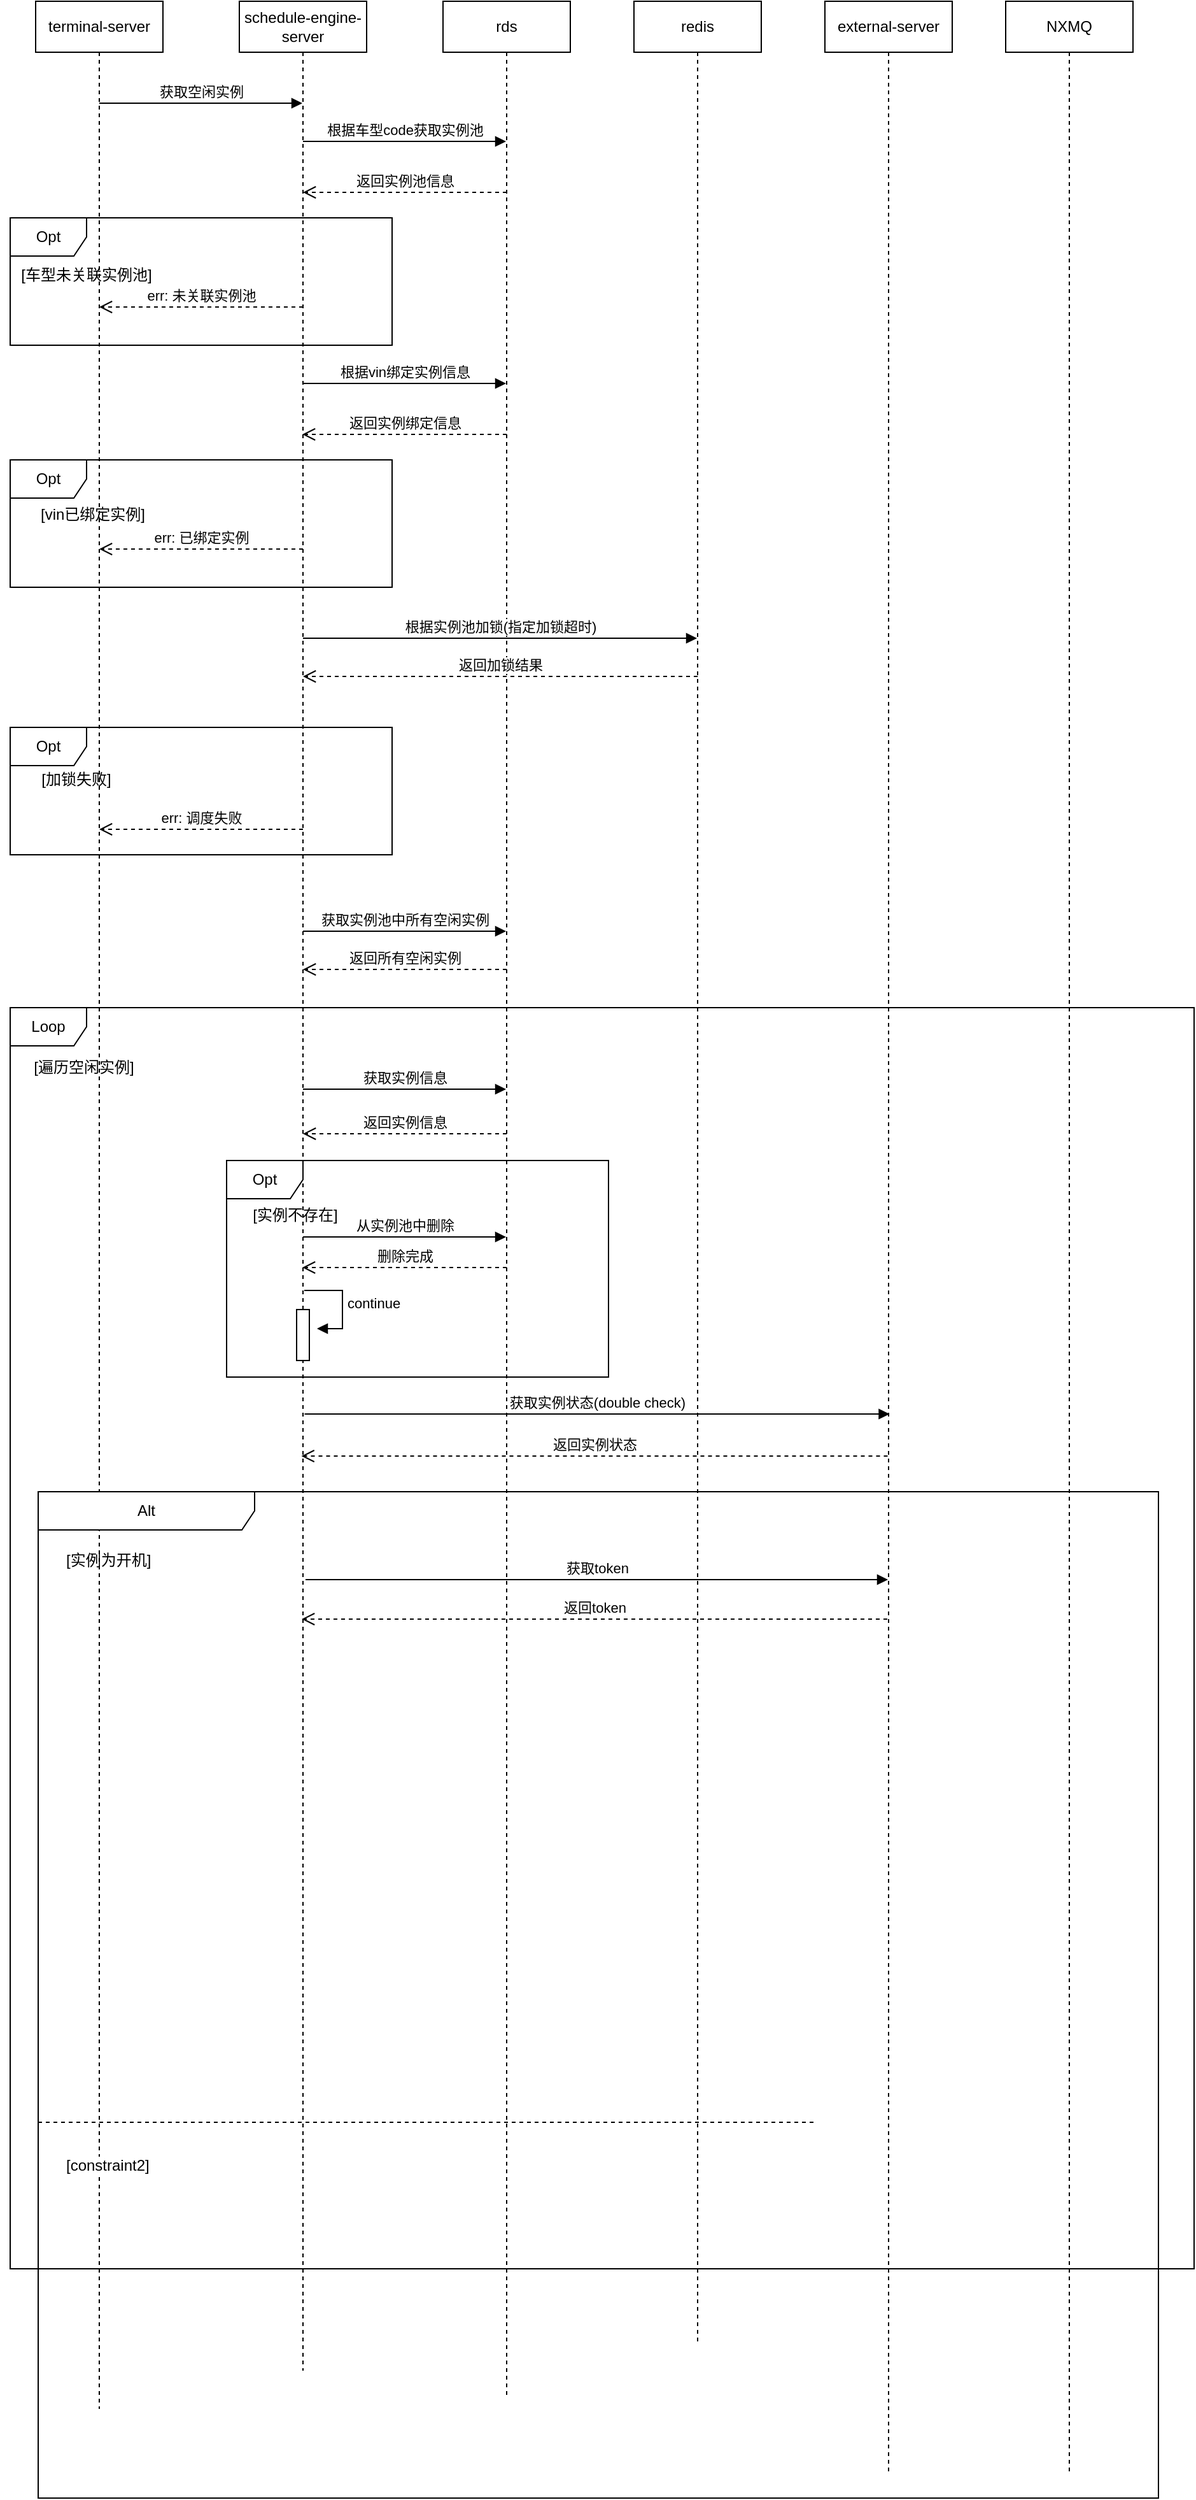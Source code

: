 <mxfile version="22.1.18" type="github">
  <diagram name="第 1 页" id="utaUb1hikNe-R4by6aC9">
    <mxGraphModel dx="1434" dy="739" grid="1" gridSize="10" guides="1" tooltips="1" connect="1" arrows="1" fold="1" page="1" pageScale="1" pageWidth="827" pageHeight="1169" math="0" shadow="0">
      <root>
        <mxCell id="0" />
        <mxCell id="1" parent="0" />
        <mxCell id="3vtuyOY_48mwyPg-2Erm-1" value="terminal-server" style="shape=umlLifeline;perimeter=lifelinePerimeter;whiteSpace=wrap;html=1;container=1;dropTarget=0;collapsible=0;recursiveResize=0;outlineConnect=0;portConstraint=eastwest;newEdgeStyle={&quot;curved&quot;:0,&quot;rounded&quot;:0};" vertex="1" parent="1">
          <mxGeometry x="80" y="80" width="100" height="1890" as="geometry" />
        </mxCell>
        <mxCell id="3vtuyOY_48mwyPg-2Erm-5" value="schedule-engine-server" style="shape=umlLifeline;perimeter=lifelinePerimeter;whiteSpace=wrap;html=1;container=1;dropTarget=0;collapsible=0;recursiveResize=0;outlineConnect=0;portConstraint=eastwest;newEdgeStyle={&quot;curved&quot;:0,&quot;rounded&quot;:0};" vertex="1" parent="1">
          <mxGeometry x="240" y="80" width="100" height="1860" as="geometry" />
        </mxCell>
        <mxCell id="3vtuyOY_48mwyPg-2Erm-6" value="rds" style="shape=umlLifeline;perimeter=lifelinePerimeter;whiteSpace=wrap;html=1;container=1;dropTarget=0;collapsible=0;recursiveResize=0;outlineConnect=0;portConstraint=eastwest;newEdgeStyle={&quot;curved&quot;:0,&quot;rounded&quot;:0};" vertex="1" parent="1">
          <mxGeometry x="400" y="80" width="100" height="1880" as="geometry" />
        </mxCell>
        <mxCell id="3vtuyOY_48mwyPg-2Erm-7" value="redis" style="shape=umlLifeline;perimeter=lifelinePerimeter;whiteSpace=wrap;html=1;container=1;dropTarget=0;collapsible=0;recursiveResize=0;outlineConnect=0;portConstraint=eastwest;newEdgeStyle={&quot;curved&quot;:0,&quot;rounded&quot;:0};" vertex="1" parent="1">
          <mxGeometry x="550" y="80" width="100" height="1840" as="geometry" />
        </mxCell>
        <mxCell id="3vtuyOY_48mwyPg-2Erm-8" value="external-server" style="shape=umlLifeline;perimeter=lifelinePerimeter;whiteSpace=wrap;html=1;container=1;dropTarget=0;collapsible=0;recursiveResize=0;outlineConnect=0;portConstraint=eastwest;newEdgeStyle={&quot;curved&quot;:0,&quot;rounded&quot;:0};" vertex="1" parent="1">
          <mxGeometry x="700" y="80" width="100" height="1940" as="geometry" />
        </mxCell>
        <mxCell id="3vtuyOY_48mwyPg-2Erm-9" value="获取空闲实例" style="html=1;verticalAlign=bottom;endArrow=block;curved=0;rounded=0;" edge="1" parent="1" target="3vtuyOY_48mwyPg-2Erm-5">
          <mxGeometry width="80" relative="1" as="geometry">
            <mxPoint x="130" y="160" as="sourcePoint" />
            <mxPoint x="210" y="160" as="targetPoint" />
          </mxGeometry>
        </mxCell>
        <mxCell id="3vtuyOY_48mwyPg-2Erm-11" value="根据车型code获取实例池" style="html=1;verticalAlign=bottom;endArrow=block;curved=0;rounded=0;" edge="1" parent="1" target="3vtuyOY_48mwyPg-2Erm-6">
          <mxGeometry width="80" relative="1" as="geometry">
            <mxPoint x="290" y="190" as="sourcePoint" />
            <mxPoint x="370" y="190" as="targetPoint" />
          </mxGeometry>
        </mxCell>
        <mxCell id="3vtuyOY_48mwyPg-2Erm-12" value="返回实例池信息" style="html=1;verticalAlign=bottom;endArrow=open;dashed=1;endSize=8;curved=0;rounded=0;" edge="1" parent="1" target="3vtuyOY_48mwyPg-2Erm-5">
          <mxGeometry relative="1" as="geometry">
            <mxPoint x="450" y="230" as="sourcePoint" />
            <mxPoint x="370" y="230" as="targetPoint" />
          </mxGeometry>
        </mxCell>
        <mxCell id="3vtuyOY_48mwyPg-2Erm-13" value="Opt" style="shape=umlFrame;whiteSpace=wrap;html=1;pointerEvents=0;" vertex="1" parent="1">
          <mxGeometry x="60" y="250" width="300" height="100" as="geometry" />
        </mxCell>
        <mxCell id="3vtuyOY_48mwyPg-2Erm-14" value="[车型未关联实例池]" style="text;html=1;strokeColor=none;fillColor=none;align=center;verticalAlign=middle;whiteSpace=wrap;rounded=0;" vertex="1" parent="1">
          <mxGeometry x="60" y="280" width="120" height="30" as="geometry" />
        </mxCell>
        <mxCell id="3vtuyOY_48mwyPg-2Erm-16" value="err: 未关联实例池" style="html=1;verticalAlign=bottom;endArrow=open;dashed=1;endSize=8;curved=0;rounded=0;" edge="1" parent="1" target="3vtuyOY_48mwyPg-2Erm-1">
          <mxGeometry x="-0.003" relative="1" as="geometry">
            <mxPoint x="290" y="320" as="sourcePoint" />
            <mxPoint x="210" y="320" as="targetPoint" />
            <mxPoint as="offset" />
          </mxGeometry>
        </mxCell>
        <mxCell id="3vtuyOY_48mwyPg-2Erm-17" value="根据vin绑定实例信息" style="html=1;verticalAlign=bottom;endArrow=block;curved=0;rounded=0;" edge="1" parent="1" target="3vtuyOY_48mwyPg-2Erm-6">
          <mxGeometry x="0.003" width="80" relative="1" as="geometry">
            <mxPoint x="290" y="380" as="sourcePoint" />
            <mxPoint x="370" y="380" as="targetPoint" />
            <mxPoint as="offset" />
          </mxGeometry>
        </mxCell>
        <mxCell id="3vtuyOY_48mwyPg-2Erm-18" value="返回实例绑定信息" style="html=1;verticalAlign=bottom;endArrow=open;dashed=1;endSize=8;curved=0;rounded=0;" edge="1" parent="1">
          <mxGeometry relative="1" as="geometry">
            <mxPoint x="450" y="420" as="sourcePoint" />
            <mxPoint x="289.5" y="420" as="targetPoint" />
          </mxGeometry>
        </mxCell>
        <mxCell id="3vtuyOY_48mwyPg-2Erm-19" value="Opt" style="shape=umlFrame;whiteSpace=wrap;html=1;pointerEvents=0;" vertex="1" parent="1">
          <mxGeometry x="60" y="440" width="300" height="100" as="geometry" />
        </mxCell>
        <mxCell id="3vtuyOY_48mwyPg-2Erm-20" value="[vin已绑定实例]" style="text;html=1;strokeColor=none;fillColor=none;align=center;verticalAlign=middle;whiteSpace=wrap;rounded=0;" vertex="1" parent="1">
          <mxGeometry x="65" y="468" width="120" height="30" as="geometry" />
        </mxCell>
        <mxCell id="3vtuyOY_48mwyPg-2Erm-21" value="err: 已绑定实例" style="html=1;verticalAlign=bottom;endArrow=open;dashed=1;endSize=8;curved=0;rounded=0;" edge="1" parent="1">
          <mxGeometry x="-0.003" relative="1" as="geometry">
            <mxPoint x="290" y="510" as="sourcePoint" />
            <mxPoint x="130" y="510" as="targetPoint" />
            <mxPoint as="offset" />
          </mxGeometry>
        </mxCell>
        <mxCell id="3vtuyOY_48mwyPg-2Erm-22" value="根据实例池加锁(指定加锁超时)" style="html=1;verticalAlign=bottom;endArrow=block;curved=0;rounded=0;" edge="1" parent="1" target="3vtuyOY_48mwyPg-2Erm-7">
          <mxGeometry width="80" relative="1" as="geometry">
            <mxPoint x="290" y="580" as="sourcePoint" />
            <mxPoint x="370" y="580" as="targetPoint" />
          </mxGeometry>
        </mxCell>
        <mxCell id="3vtuyOY_48mwyPg-2Erm-23" value="返回加锁结果" style="html=1;verticalAlign=bottom;endArrow=open;dashed=1;endSize=8;curved=0;rounded=0;" edge="1" parent="1" target="3vtuyOY_48mwyPg-2Erm-5">
          <mxGeometry relative="1" as="geometry">
            <mxPoint x="600" y="610" as="sourcePoint" />
            <mxPoint x="520" y="610" as="targetPoint" />
          </mxGeometry>
        </mxCell>
        <mxCell id="3vtuyOY_48mwyPg-2Erm-25" value="Opt" style="shape=umlFrame;whiteSpace=wrap;html=1;pointerEvents=0;" vertex="1" parent="1">
          <mxGeometry x="60" y="650" width="300" height="100" as="geometry" />
        </mxCell>
        <mxCell id="3vtuyOY_48mwyPg-2Erm-26" value="[加锁失败]" style="text;html=1;strokeColor=none;fillColor=none;align=center;verticalAlign=middle;whiteSpace=wrap;rounded=0;" vertex="1" parent="1">
          <mxGeometry x="52" y="676" width="120" height="30" as="geometry" />
        </mxCell>
        <mxCell id="3vtuyOY_48mwyPg-2Erm-27" value="err: 调度失败" style="html=1;verticalAlign=bottom;endArrow=open;dashed=1;endSize=8;curved=0;rounded=0;" edge="1" parent="1">
          <mxGeometry x="-0.003" relative="1" as="geometry">
            <mxPoint x="290" y="730" as="sourcePoint" />
            <mxPoint x="130" y="730" as="targetPoint" />
            <mxPoint as="offset" />
          </mxGeometry>
        </mxCell>
        <mxCell id="3vtuyOY_48mwyPg-2Erm-28" value="获取实例池中所有空闲实例" style="html=1;verticalAlign=bottom;endArrow=block;curved=0;rounded=0;" edge="1" parent="1" target="3vtuyOY_48mwyPg-2Erm-6">
          <mxGeometry width="80" relative="1" as="geometry">
            <mxPoint x="290" y="810" as="sourcePoint" />
            <mxPoint x="370" y="810" as="targetPoint" />
          </mxGeometry>
        </mxCell>
        <mxCell id="3vtuyOY_48mwyPg-2Erm-29" value="返回所有空闲实例" style="html=1;verticalAlign=bottom;endArrow=open;dashed=1;endSize=8;curved=0;rounded=0;" edge="1" parent="1" target="3vtuyOY_48mwyPg-2Erm-5">
          <mxGeometry relative="1" as="geometry">
            <mxPoint x="450" y="840" as="sourcePoint" />
            <mxPoint x="370" y="840" as="targetPoint" />
          </mxGeometry>
        </mxCell>
        <mxCell id="3vtuyOY_48mwyPg-2Erm-30" value="Loop" style="shape=umlFrame;whiteSpace=wrap;html=1;pointerEvents=0;" vertex="1" parent="1">
          <mxGeometry x="60" y="870" width="930" height="990" as="geometry" />
        </mxCell>
        <mxCell id="3vtuyOY_48mwyPg-2Erm-32" value="[遍历空闲实例]" style="text;html=1;strokeColor=none;fillColor=none;align=center;verticalAlign=middle;whiteSpace=wrap;rounded=0;" vertex="1" parent="1">
          <mxGeometry x="70" y="902" width="96" height="30" as="geometry" />
        </mxCell>
        <mxCell id="3vtuyOY_48mwyPg-2Erm-33" value="获取实例状态(double check)" style="html=1;verticalAlign=bottom;endArrow=block;curved=0;rounded=0;" edge="1" parent="1">
          <mxGeometry width="80" relative="1" as="geometry">
            <mxPoint x="291.25" y="1189" as="sourcePoint" />
            <mxPoint x="750.75" y="1189" as="targetPoint" />
          </mxGeometry>
        </mxCell>
        <mxCell id="3vtuyOY_48mwyPg-2Erm-34" value="返回实例状态" style="html=1;verticalAlign=bottom;endArrow=open;dashed=1;endSize=8;curved=0;rounded=0;" edge="1" parent="1">
          <mxGeometry relative="1" as="geometry">
            <mxPoint x="749.25" y="1222" as="sourcePoint" />
            <mxPoint x="288.75" y="1222" as="targetPoint" />
          </mxGeometry>
        </mxCell>
        <mxCell id="3vtuyOY_48mwyPg-2Erm-35" value="Alt" style="shape=umlFrame;whiteSpace=wrap;html=1;pointerEvents=0;recursiveResize=0;container=1;collapsible=0;width=170;" vertex="1" parent="1">
          <mxGeometry x="82" y="1250" width="880" height="790" as="geometry" />
        </mxCell>
        <mxCell id="3vtuyOY_48mwyPg-2Erm-36" value="[实例为开机]" style="text;html=1;" vertex="1" parent="3vtuyOY_48mwyPg-2Erm-35">
          <mxGeometry width="100" height="20" relative="1" as="geometry">
            <mxPoint x="20" y="40" as="offset" />
          </mxGeometry>
        </mxCell>
        <mxCell id="3vtuyOY_48mwyPg-2Erm-37" value="[constraint2]" style="line;strokeWidth=1;dashed=1;labelPosition=center;verticalLabelPosition=bottom;align=left;verticalAlign=top;spacingLeft=20;spacingTop=15;html=1;whiteSpace=wrap;" vertex="1" parent="3vtuyOY_48mwyPg-2Erm-35">
          <mxGeometry y="490" width="610" height="10" as="geometry" />
        </mxCell>
        <mxCell id="3vtuyOY_48mwyPg-2Erm-41" value="获取token" style="html=1;verticalAlign=bottom;endArrow=block;curved=0;rounded=0;" edge="1" parent="3vtuyOY_48mwyPg-2Erm-35">
          <mxGeometry width="80" relative="1" as="geometry">
            <mxPoint x="210" y="69" as="sourcePoint" />
            <mxPoint x="667.5" y="69" as="targetPoint" />
          </mxGeometry>
        </mxCell>
        <mxCell id="3vtuyOY_48mwyPg-2Erm-42" value="返回token" style="html=1;verticalAlign=bottom;endArrow=open;dashed=1;endSize=8;curved=0;rounded=0;" edge="1" parent="3vtuyOY_48mwyPg-2Erm-35">
          <mxGeometry relative="1" as="geometry">
            <mxPoint x="667" y="100" as="sourcePoint" />
            <mxPoint x="207" y="100" as="targetPoint" />
          </mxGeometry>
        </mxCell>
        <mxCell id="3vtuyOY_48mwyPg-2Erm-43" value="NXMQ" style="shape=umlLifeline;perimeter=lifelinePerimeter;whiteSpace=wrap;html=1;container=1;dropTarget=0;collapsible=0;recursiveResize=0;outlineConnect=0;portConstraint=eastwest;newEdgeStyle={&quot;curved&quot;:0,&quot;rounded&quot;:0};" vertex="1" parent="1">
          <mxGeometry x="842" y="80" width="100" height="1940" as="geometry" />
        </mxCell>
        <mxCell id="3vtuyOY_48mwyPg-2Erm-44" value="获取实例信息" style="html=1;verticalAlign=bottom;endArrow=block;curved=0;rounded=0;" edge="1" parent="1">
          <mxGeometry width="80" relative="1" as="geometry">
            <mxPoint x="290" y="934" as="sourcePoint" />
            <mxPoint x="449.5" y="934" as="targetPoint" />
          </mxGeometry>
        </mxCell>
        <mxCell id="3vtuyOY_48mwyPg-2Erm-46" value="返回实例信息" style="html=1;verticalAlign=bottom;endArrow=open;dashed=1;endSize=8;curved=0;rounded=0;" edge="1" parent="1">
          <mxGeometry relative="1" as="geometry">
            <mxPoint x="450" y="969" as="sourcePoint" />
            <mxPoint x="290" y="969" as="targetPoint" />
          </mxGeometry>
        </mxCell>
        <mxCell id="3vtuyOY_48mwyPg-2Erm-47" value="Opt" style="shape=umlFrame;whiteSpace=wrap;html=1;pointerEvents=0;" vertex="1" parent="1">
          <mxGeometry x="230" y="990" width="300" height="170" as="geometry" />
        </mxCell>
        <mxCell id="3vtuyOY_48mwyPg-2Erm-48" value="[实例不存在]" style="text;html=1;strokeColor=none;fillColor=none;align=center;verticalAlign=middle;whiteSpace=wrap;rounded=0;" vertex="1" parent="1">
          <mxGeometry x="236" y="1018" width="96" height="30" as="geometry" />
        </mxCell>
        <mxCell id="3vtuyOY_48mwyPg-2Erm-49" value="从实例池中删除" style="html=1;verticalAlign=bottom;endArrow=block;curved=0;rounded=0;" edge="1" parent="1" target="3vtuyOY_48mwyPg-2Erm-6">
          <mxGeometry width="80" relative="1" as="geometry">
            <mxPoint x="290" y="1050" as="sourcePoint" />
            <mxPoint x="370" y="1050" as="targetPoint" />
          </mxGeometry>
        </mxCell>
        <mxCell id="3vtuyOY_48mwyPg-2Erm-50" value="删除完成" style="html=1;verticalAlign=bottom;endArrow=open;dashed=1;endSize=8;curved=0;rounded=0;" edge="1" parent="1">
          <mxGeometry relative="1" as="geometry">
            <mxPoint x="450" y="1074" as="sourcePoint" />
            <mxPoint x="289.5" y="1074" as="targetPoint" />
          </mxGeometry>
        </mxCell>
        <mxCell id="3vtuyOY_48mwyPg-2Erm-51" value="" style="html=1;points=[[0,0,0,0,5],[0,1,0,0,-5],[1,0,0,0,5],[1,1,0,0,-5]];perimeter=orthogonalPerimeter;outlineConnect=0;targetShapes=umlLifeline;portConstraint=eastwest;newEdgeStyle={&quot;curved&quot;:0,&quot;rounded&quot;:0};" vertex="1" parent="1">
          <mxGeometry x="285" y="1107" width="10" height="40" as="geometry" />
        </mxCell>
        <mxCell id="3vtuyOY_48mwyPg-2Erm-52" value="continue" style="html=1;align=left;spacingLeft=2;endArrow=block;rounded=0;edgeStyle=orthogonalEdgeStyle;curved=0;rounded=0;" edge="1" parent="1">
          <mxGeometry relative="1" as="geometry">
            <mxPoint x="291" y="1092" as="sourcePoint" />
            <Array as="points">
              <mxPoint x="321" y="1122" />
            </Array>
            <mxPoint x="301" y="1122" as="targetPoint" />
          </mxGeometry>
        </mxCell>
      </root>
    </mxGraphModel>
  </diagram>
</mxfile>
